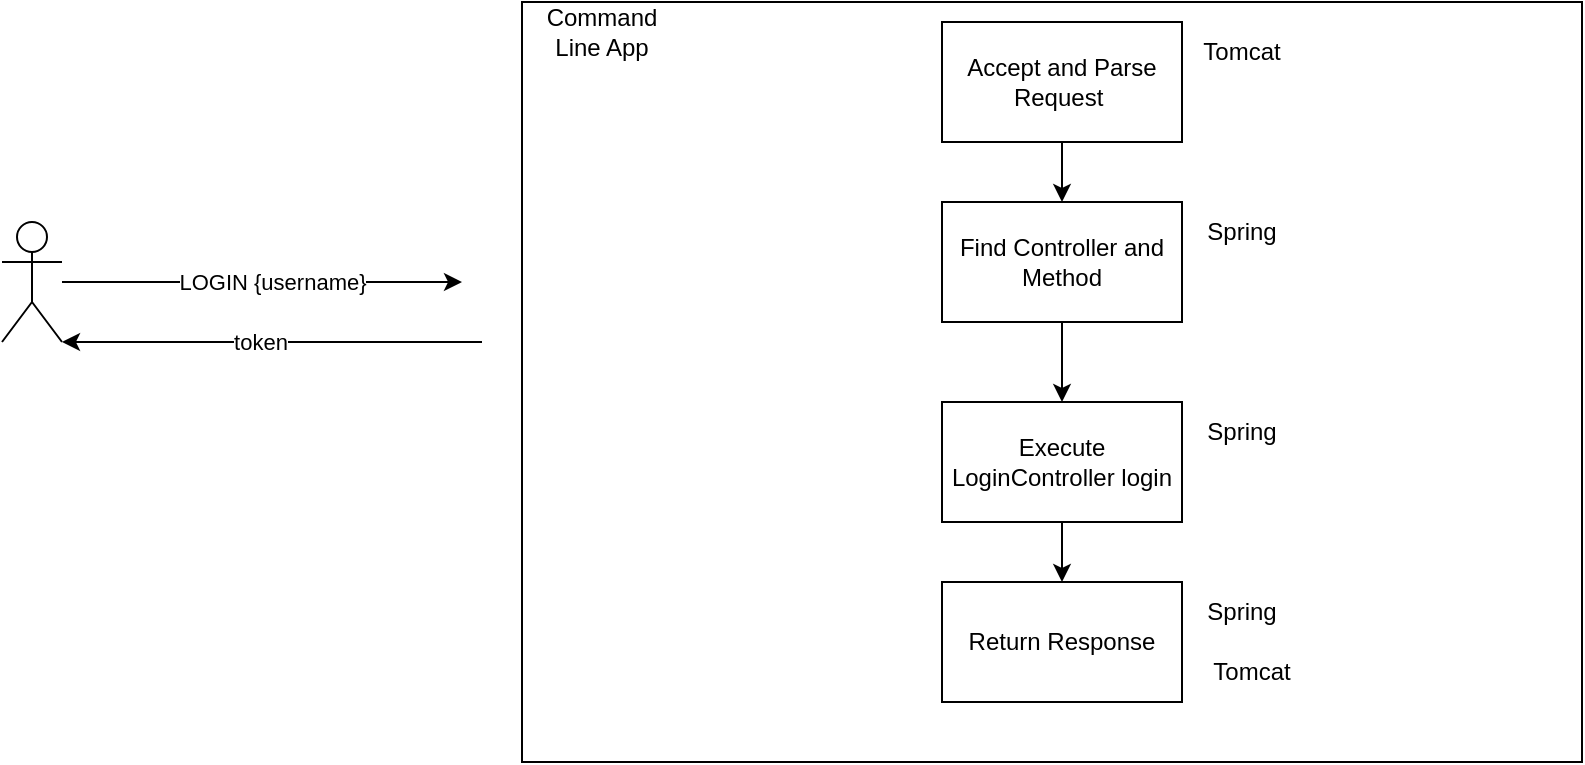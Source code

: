 <mxfile version="22.1.2" type="device" pages="3">
  <diagram id="D9pKYXsdXootxis3OCSn" name="LOGIN">
    <mxGraphModel dx="1037" dy="607" grid="1" gridSize="10" guides="1" tooltips="1" connect="1" arrows="1" fold="1" page="1" pageScale="1" pageWidth="850" pageHeight="1100" math="0" shadow="0">
      <root>
        <mxCell id="0" />
        <mxCell id="1" parent="0" />
        <mxCell id="qcwzpQo-Z2zc4Y737Qv8-1" value="" style="shape=umlActor;verticalLabelPosition=bottom;verticalAlign=top;html=1;outlineConnect=0;" parent="1" vertex="1">
          <mxGeometry x="20" y="310" width="30" height="60" as="geometry" />
        </mxCell>
        <mxCell id="qcwzpQo-Z2zc4Y737Qv8-2" style="edgeStyle=orthogonalEdgeStyle;rounded=0;orthogonalLoop=1;jettySize=auto;html=1;" parent="1" target="qcwzpQo-Z2zc4Y737Qv8-1" edge="1">
          <mxGeometry relative="1" as="geometry">
            <mxPoint x="260" y="370" as="sourcePoint" />
            <Array as="points">
              <mxPoint x="110" y="370" />
              <mxPoint x="110" y="370" />
            </Array>
          </mxGeometry>
        </mxCell>
        <mxCell id="qcwzpQo-Z2zc4Y737Qv8-3" value="token" style="edgeLabel;html=1;align=center;verticalAlign=middle;resizable=0;points=[];" parent="qcwzpQo-Z2zc4Y737Qv8-2" vertex="1" connectable="0">
          <mxGeometry x="0.287" y="-2" relative="1" as="geometry">
            <mxPoint x="24" y="2" as="offset" />
          </mxGeometry>
        </mxCell>
        <mxCell id="qcwzpQo-Z2zc4Y737Qv8-4" value="" style="rounded=0;whiteSpace=wrap;html=1;" parent="1" vertex="1">
          <mxGeometry x="280" y="200" width="530" height="380" as="geometry" />
        </mxCell>
        <mxCell id="qcwzpQo-Z2zc4Y737Qv8-5" style="edgeStyle=orthogonalEdgeStyle;rounded=0;orthogonalLoop=1;jettySize=auto;html=1;" parent="1" source="qcwzpQo-Z2zc4Y737Qv8-1" edge="1">
          <mxGeometry relative="1" as="geometry">
            <mxPoint x="250" y="340" as="targetPoint" />
          </mxGeometry>
        </mxCell>
        <mxCell id="qcwzpQo-Z2zc4Y737Qv8-6" value="LOGIN {username}" style="edgeLabel;html=1;align=center;verticalAlign=middle;resizable=0;points=[];" parent="qcwzpQo-Z2zc4Y737Qv8-5" vertex="1" connectable="0">
          <mxGeometry x="-0.33" relative="1" as="geometry">
            <mxPoint x="38" as="offset" />
          </mxGeometry>
        </mxCell>
        <mxCell id="qcwzpQo-Z2zc4Y737Qv8-7" value="Command Line App" style="text;html=1;strokeColor=none;fillColor=none;align=center;verticalAlign=middle;whiteSpace=wrap;rounded=0;" parent="1" vertex="1">
          <mxGeometry x="290" y="200" width="60" height="30" as="geometry" />
        </mxCell>
        <mxCell id="qcwzpQo-Z2zc4Y737Qv8-8" style="edgeStyle=orthogonalEdgeStyle;rounded=0;orthogonalLoop=1;jettySize=auto;html=1;" parent="1" source="qcwzpQo-Z2zc4Y737Qv8-9" target="qcwzpQo-Z2zc4Y737Qv8-11" edge="1">
          <mxGeometry relative="1" as="geometry" />
        </mxCell>
        <mxCell id="qcwzpQo-Z2zc4Y737Qv8-9" value="Accept and Parse&lt;br&gt;Request&amp;nbsp;" style="rounded=0;whiteSpace=wrap;html=1;" parent="1" vertex="1">
          <mxGeometry x="490" y="210" width="120" height="60" as="geometry" />
        </mxCell>
        <mxCell id="qcwzpQo-Z2zc4Y737Qv8-10" style="edgeStyle=orthogonalEdgeStyle;rounded=0;orthogonalLoop=1;jettySize=auto;html=1;" parent="1" source="qcwzpQo-Z2zc4Y737Qv8-11" edge="1">
          <mxGeometry relative="1" as="geometry">
            <mxPoint x="550" y="400" as="targetPoint" />
          </mxGeometry>
        </mxCell>
        <mxCell id="qcwzpQo-Z2zc4Y737Qv8-11" value="Find Controller and Method" style="rounded=0;whiteSpace=wrap;html=1;" parent="1" vertex="1">
          <mxGeometry x="490" y="300" width="120" height="60" as="geometry" />
        </mxCell>
        <mxCell id="qcwzpQo-Z2zc4Y737Qv8-12" style="edgeStyle=orthogonalEdgeStyle;rounded=0;orthogonalLoop=1;jettySize=auto;html=1;" parent="1" source="qcwzpQo-Z2zc4Y737Qv8-13" target="qcwzpQo-Z2zc4Y737Qv8-14" edge="1">
          <mxGeometry relative="1" as="geometry" />
        </mxCell>
        <mxCell id="qcwzpQo-Z2zc4Y737Qv8-13" value="Execute LoginController login" style="rounded=0;whiteSpace=wrap;html=1;" parent="1" vertex="1">
          <mxGeometry x="490" y="400" width="120" height="60" as="geometry" />
        </mxCell>
        <mxCell id="qcwzpQo-Z2zc4Y737Qv8-14" value="Return Response" style="rounded=0;whiteSpace=wrap;html=1;" parent="1" vertex="1">
          <mxGeometry x="490" y="490" width="120" height="60" as="geometry" />
        </mxCell>
        <mxCell id="qcwzpQo-Z2zc4Y737Qv8-19" value="Tomcat" style="text;html=1;strokeColor=none;fillColor=none;align=center;verticalAlign=middle;whiteSpace=wrap;rounded=0;" parent="1" vertex="1">
          <mxGeometry x="610" y="210" width="60" height="30" as="geometry" />
        </mxCell>
        <mxCell id="qcwzpQo-Z2zc4Y737Qv8-20" value="Spring" style="text;html=1;strokeColor=none;fillColor=none;align=center;verticalAlign=middle;whiteSpace=wrap;rounded=0;" parent="1" vertex="1">
          <mxGeometry x="610" y="300" width="60" height="30" as="geometry" />
        </mxCell>
        <mxCell id="qcwzpQo-Z2zc4Y737Qv8-23" value="Spring" style="text;html=1;strokeColor=none;fillColor=none;align=center;verticalAlign=middle;whiteSpace=wrap;rounded=0;" parent="1" vertex="1">
          <mxGeometry x="610" y="400" width="60" height="30" as="geometry" />
        </mxCell>
        <mxCell id="qcwzpQo-Z2zc4Y737Qv8-24" value="Spring" style="text;html=1;strokeColor=none;fillColor=none;align=center;verticalAlign=middle;whiteSpace=wrap;rounded=0;" parent="1" vertex="1">
          <mxGeometry x="610" y="490" width="60" height="30" as="geometry" />
        </mxCell>
        <mxCell id="qcwzpQo-Z2zc4Y737Qv8-25" value="Tomcat" style="text;html=1;strokeColor=none;fillColor=none;align=center;verticalAlign=middle;whiteSpace=wrap;rounded=0;" parent="1" vertex="1">
          <mxGeometry x="615" y="520" width="60" height="30" as="geometry" />
        </mxCell>
      </root>
    </mxGraphModel>
  </diagram>
  <diagram name="GET" id="ITtX9Lq0n4qZrEiSBLN5">
    <mxGraphModel dx="1037" dy="607" grid="1" gridSize="10" guides="1" tooltips="1" connect="1" arrows="1" fold="1" page="1" pageScale="1" pageWidth="850" pageHeight="1100" math="0" shadow="0">
      <root>
        <mxCell id="0" />
        <mxCell id="1" parent="0" />
        <mxCell id="Frl6VIrPkojD6sAPo8_c-2" value="" style="shape=umlActor;verticalLabelPosition=bottom;verticalAlign=top;html=1;outlineConnect=0;" parent="1" vertex="1">
          <mxGeometry x="20" y="310" width="30" height="60" as="geometry" />
        </mxCell>
        <mxCell id="Frl6VIrPkojD6sAPo8_c-8" style="edgeStyle=orthogonalEdgeStyle;rounded=0;orthogonalLoop=1;jettySize=auto;html=1;" parent="1" target="Frl6VIrPkojD6sAPo8_c-2" edge="1">
          <mxGeometry relative="1" as="geometry">
            <mxPoint x="260" y="370" as="sourcePoint" />
            <Array as="points">
              <mxPoint x="110" y="370" />
              <mxPoint x="110" y="370" />
            </Array>
          </mxGeometry>
        </mxCell>
        <mxCell id="Frl6VIrPkojD6sAPo8_c-9" value="[product1, product2, product3]" style="edgeLabel;html=1;align=center;verticalAlign=middle;resizable=0;points=[];" parent="Frl6VIrPkojD6sAPo8_c-8" vertex="1" connectable="0">
          <mxGeometry x="0.287" y="-2" relative="1" as="geometry">
            <mxPoint x="24" y="2" as="offset" />
          </mxGeometry>
        </mxCell>
        <mxCell id="Frl6VIrPkojD6sAPo8_c-5" value="" style="rounded=0;whiteSpace=wrap;html=1;" parent="1" vertex="1">
          <mxGeometry x="280" y="200" width="530" height="470" as="geometry" />
        </mxCell>
        <mxCell id="Frl6VIrPkojD6sAPo8_c-6" style="edgeStyle=orthogonalEdgeStyle;rounded=0;orthogonalLoop=1;jettySize=auto;html=1;" parent="1" source="Frl6VIrPkojD6sAPo8_c-2" edge="1">
          <mxGeometry relative="1" as="geometry">
            <mxPoint x="250" y="340" as="targetPoint" />
          </mxGeometry>
        </mxCell>
        <mxCell id="Frl6VIrPkojD6sAPo8_c-7" value="GET /products +token" style="edgeLabel;html=1;align=center;verticalAlign=middle;resizable=0;points=[];" parent="Frl6VIrPkojD6sAPo8_c-6" vertex="1" connectable="0">
          <mxGeometry x="-0.33" relative="1" as="geometry">
            <mxPoint x="38" as="offset" />
          </mxGeometry>
        </mxCell>
        <mxCell id="Frl6VIrPkojD6sAPo8_c-10" value="Command Line App" style="text;html=1;strokeColor=none;fillColor=none;align=center;verticalAlign=middle;whiteSpace=wrap;rounded=0;" parent="1" vertex="1">
          <mxGeometry x="290" y="200" width="60" height="30" as="geometry" />
        </mxCell>
        <mxCell id="Frl6VIrPkojD6sAPo8_c-14" style="edgeStyle=orthogonalEdgeStyle;rounded=0;orthogonalLoop=1;jettySize=auto;html=1;" parent="1" source="Frl6VIrPkojD6sAPo8_c-11" target="Frl6VIrPkojD6sAPo8_c-13" edge="1">
          <mxGeometry relative="1" as="geometry" />
        </mxCell>
        <mxCell id="Frl6VIrPkojD6sAPo8_c-11" value="Accept and Parse&lt;br&gt;Request&amp;nbsp;" style="rounded=0;whiteSpace=wrap;html=1;" parent="1" vertex="1">
          <mxGeometry x="490" y="210" width="120" height="60" as="geometry" />
        </mxCell>
        <mxCell id="Frl6VIrPkojD6sAPo8_c-22" style="edgeStyle=orthogonalEdgeStyle;rounded=0;orthogonalLoop=1;jettySize=auto;html=1;" parent="1" source="Frl6VIrPkojD6sAPo8_c-13" target="Frl6VIrPkojD6sAPo8_c-21" edge="1">
          <mxGeometry relative="1" as="geometry" />
        </mxCell>
        <mxCell id="Frl6VIrPkojD6sAPo8_c-13" value="Find Controller and Method" style="rounded=0;whiteSpace=wrap;html=1;" parent="1" vertex="1">
          <mxGeometry x="490" y="300" width="120" height="60" as="geometry" />
        </mxCell>
        <mxCell id="Frl6VIrPkojD6sAPo8_c-18" style="edgeStyle=orthogonalEdgeStyle;rounded=0;orthogonalLoop=1;jettySize=auto;html=1;" parent="1" source="Frl6VIrPkojD6sAPo8_c-15" target="Frl6VIrPkojD6sAPo8_c-17" edge="1">
          <mxGeometry relative="1" as="geometry" />
        </mxCell>
        <mxCell id="Frl6VIrPkojD6sAPo8_c-15" value="Execute ProductController get" style="rounded=0;whiteSpace=wrap;html=1;" parent="1" vertex="1">
          <mxGeometry x="490" y="490" width="120" height="60" as="geometry" />
        </mxCell>
        <mxCell id="Frl6VIrPkojD6sAPo8_c-17" value="Return Response" style="rounded=0;whiteSpace=wrap;html=1;" parent="1" vertex="1">
          <mxGeometry x="490" y="580" width="120" height="60" as="geometry" />
        </mxCell>
        <mxCell id="Frl6VIrPkojD6sAPo8_c-24" style="edgeStyle=orthogonalEdgeStyle;rounded=0;orthogonalLoop=1;jettySize=auto;html=1;entryX=0.5;entryY=0;entryDx=0;entryDy=0;" parent="1" source="Frl6VIrPkojD6sAPo8_c-21" edge="1">
          <mxGeometry relative="1" as="geometry">
            <mxPoint x="550" y="490" as="targetPoint" />
          </mxGeometry>
        </mxCell>
        <mxCell id="Frl6VIrPkojD6sAPo8_c-21" value="AuthenticationFilter&lt;br&gt;(ProductController)" style="rounded=0;whiteSpace=wrap;html=1;fillColor=#fff2cc;strokeColor=#d6b656;" parent="1" vertex="1">
          <mxGeometry x="490" y="400" width="120" height="60" as="geometry" />
        </mxCell>
        <mxCell id="Frl6VIrPkojD6sAPo8_c-26" value="Tomcat" style="text;html=1;strokeColor=none;fillColor=none;align=center;verticalAlign=middle;whiteSpace=wrap;rounded=0;" parent="1" vertex="1">
          <mxGeometry x="610" y="210" width="60" height="30" as="geometry" />
        </mxCell>
        <mxCell id="Frl6VIrPkojD6sAPo8_c-27" value="Spring" style="text;html=1;strokeColor=none;fillColor=none;align=center;verticalAlign=middle;whiteSpace=wrap;rounded=0;" parent="1" vertex="1">
          <mxGeometry x="610" y="300" width="60" height="30" as="geometry" />
        </mxCell>
        <mxCell id="Frl6VIrPkojD6sAPo8_c-28" value="Spring (Security)" style="text;html=1;strokeColor=none;fillColor=none;align=center;verticalAlign=middle;whiteSpace=wrap;rounded=0;" parent="1" vertex="1">
          <mxGeometry x="610" y="400" width="60" height="30" as="geometry" />
        </mxCell>
        <mxCell id="Frl6VIrPkojD6sAPo8_c-30" value="Spring" style="text;html=1;strokeColor=none;fillColor=none;align=center;verticalAlign=middle;whiteSpace=wrap;rounded=0;" parent="1" vertex="1">
          <mxGeometry x="610" y="490" width="60" height="30" as="geometry" />
        </mxCell>
        <mxCell id="Frl6VIrPkojD6sAPo8_c-31" value="Spring" style="text;html=1;strokeColor=none;fillColor=none;align=center;verticalAlign=middle;whiteSpace=wrap;rounded=0;" parent="1" vertex="1">
          <mxGeometry x="610" y="580" width="60" height="30" as="geometry" />
        </mxCell>
        <mxCell id="Frl6VIrPkojD6sAPo8_c-32" value="Tomcat" style="text;html=1;strokeColor=none;fillColor=none;align=center;verticalAlign=middle;whiteSpace=wrap;rounded=0;" parent="1" vertex="1">
          <mxGeometry x="615" y="610" width="60" height="30" as="geometry" />
        </mxCell>
      </root>
    </mxGraphModel>
  </diagram>
  <diagram name="DELETE" id="A_He8jxKvr0id9kLcVxx">
    <mxGraphModel dx="1037" dy="607" grid="1" gridSize="10" guides="1" tooltips="1" connect="1" arrows="1" fold="1" page="1" pageScale="1" pageWidth="850" pageHeight="1100" math="0" shadow="0">
      <root>
        <mxCell id="8H6BWQXccAmF-pdrM8T0-0" />
        <mxCell id="8H6BWQXccAmF-pdrM8T0-1" parent="8H6BWQXccAmF-pdrM8T0-0" />
        <mxCell id="8H6BWQXccAmF-pdrM8T0-2" value="" style="shape=umlActor;verticalLabelPosition=bottom;verticalAlign=top;html=1;outlineConnect=0;" parent="8H6BWQXccAmF-pdrM8T0-1" vertex="1">
          <mxGeometry x="20" y="310" width="30" height="60" as="geometry" />
        </mxCell>
        <mxCell id="8H6BWQXccAmF-pdrM8T0-3" style="edgeStyle=orthogonalEdgeStyle;rounded=0;orthogonalLoop=1;jettySize=auto;html=1;" parent="8H6BWQXccAmF-pdrM8T0-1" target="8H6BWQXccAmF-pdrM8T0-2" edge="1">
          <mxGeometry relative="1" as="geometry">
            <mxPoint x="260" y="370" as="sourcePoint" />
            <Array as="points">
              <mxPoint x="110" y="370" />
              <mxPoint x="110" y="370" />
            </Array>
          </mxGeometry>
        </mxCell>
        <mxCell id="8H6BWQXccAmF-pdrM8T0-4" value="[product2, product3]" style="edgeLabel;html=1;align=center;verticalAlign=middle;resizable=0;points=[];" parent="8H6BWQXccAmF-pdrM8T0-3" vertex="1" connectable="0">
          <mxGeometry x="0.287" y="-2" relative="1" as="geometry">
            <mxPoint x="24" y="2" as="offset" />
          </mxGeometry>
        </mxCell>
        <mxCell id="8H6BWQXccAmF-pdrM8T0-5" value="" style="rounded=0;whiteSpace=wrap;html=1;" parent="8H6BWQXccAmF-pdrM8T0-1" vertex="1">
          <mxGeometry x="280" y="200" width="530" height="540" as="geometry" />
        </mxCell>
        <mxCell id="8H6BWQXccAmF-pdrM8T0-6" style="edgeStyle=orthogonalEdgeStyle;rounded=0;orthogonalLoop=1;jettySize=auto;html=1;" parent="8H6BWQXccAmF-pdrM8T0-1" source="8H6BWQXccAmF-pdrM8T0-2" edge="1">
          <mxGeometry relative="1" as="geometry">
            <mxPoint x="260" y="340" as="targetPoint" />
          </mxGeometry>
        </mxCell>
        <mxCell id="8H6BWQXccAmF-pdrM8T0-7" value="DELETE /products/product1 +token" style="edgeLabel;html=1;align=center;verticalAlign=middle;resizable=0;points=[];" parent="8H6BWQXccAmF-pdrM8T0-6" vertex="1" connectable="0">
          <mxGeometry x="-0.33" relative="1" as="geometry">
            <mxPoint x="38" as="offset" />
          </mxGeometry>
        </mxCell>
        <mxCell id="8H6BWQXccAmF-pdrM8T0-8" value="Command Line App" style="text;html=1;strokeColor=none;fillColor=none;align=center;verticalAlign=middle;whiteSpace=wrap;rounded=0;" parent="8H6BWQXccAmF-pdrM8T0-1" vertex="1">
          <mxGeometry x="290" y="200" width="60" height="30" as="geometry" />
        </mxCell>
        <mxCell id="8H6BWQXccAmF-pdrM8T0-9" style="edgeStyle=orthogonalEdgeStyle;rounded=0;orthogonalLoop=1;jettySize=auto;html=1;" parent="8H6BWQXccAmF-pdrM8T0-1" source="8H6BWQXccAmF-pdrM8T0-10" target="8H6BWQXccAmF-pdrM8T0-12" edge="1">
          <mxGeometry relative="1" as="geometry" />
        </mxCell>
        <mxCell id="8H6BWQXccAmF-pdrM8T0-10" value="Accept and Parse&lt;br&gt;Request&amp;nbsp;" style="rounded=0;whiteSpace=wrap;html=1;" parent="8H6BWQXccAmF-pdrM8T0-1" vertex="1">
          <mxGeometry x="490" y="210" width="120" height="60" as="geometry" />
        </mxCell>
        <mxCell id="8H6BWQXccAmF-pdrM8T0-11" style="edgeStyle=orthogonalEdgeStyle;rounded=0;orthogonalLoop=1;jettySize=auto;html=1;" parent="8H6BWQXccAmF-pdrM8T0-1" source="8H6BWQXccAmF-pdrM8T0-12" target="8H6BWQXccAmF-pdrM8T0-17" edge="1">
          <mxGeometry relative="1" as="geometry" />
        </mxCell>
        <mxCell id="8H6BWQXccAmF-pdrM8T0-12" value="Find Controller and Method" style="rounded=0;whiteSpace=wrap;html=1;" parent="8H6BWQXccAmF-pdrM8T0-1" vertex="1">
          <mxGeometry x="490" y="300" width="120" height="60" as="geometry" />
        </mxCell>
        <mxCell id="8H6BWQXccAmF-pdrM8T0-13" style="edgeStyle=orthogonalEdgeStyle;rounded=0;orthogonalLoop=1;jettySize=auto;html=1;" parent="8H6BWQXccAmF-pdrM8T0-1" source="8H6BWQXccAmF-pdrM8T0-14" target="8H6BWQXccAmF-pdrM8T0-15" edge="1">
          <mxGeometry relative="1" as="geometry" />
        </mxCell>
        <mxCell id="8H6BWQXccAmF-pdrM8T0-14" value="Execute ProductController delete" style="rounded=0;whiteSpace=wrap;html=1;" parent="8H6BWQXccAmF-pdrM8T0-1" vertex="1">
          <mxGeometry x="485" y="580" width="120" height="60" as="geometry" />
        </mxCell>
        <mxCell id="8H6BWQXccAmF-pdrM8T0-15" value="Return Response" style="rounded=0;whiteSpace=wrap;html=1;" parent="8H6BWQXccAmF-pdrM8T0-1" vertex="1">
          <mxGeometry x="485" y="670" width="120" height="60" as="geometry" />
        </mxCell>
        <mxCell id="8H6BWQXccAmF-pdrM8T0-16" style="edgeStyle=orthogonalEdgeStyle;rounded=0;orthogonalLoop=1;jettySize=auto;html=1;entryX=0.5;entryY=0;entryDx=0;entryDy=0;" parent="8H6BWQXccAmF-pdrM8T0-1" source="8H6BWQXccAmF-pdrM8T0-17" target="8H6BWQXccAmF-pdrM8T0-18" edge="1">
          <mxGeometry relative="1" as="geometry" />
        </mxCell>
        <mxCell id="8H6BWQXccAmF-pdrM8T0-17" value="AuthenticationFilter&lt;br&gt;(ProductController)" style="rounded=0;whiteSpace=wrap;html=1;fillColor=#fff2cc;strokeColor=#d6b656;" parent="8H6BWQXccAmF-pdrM8T0-1" vertex="1">
          <mxGeometry x="490" y="400" width="120" height="60" as="geometry" />
        </mxCell>
        <mxCell id="8H6BWQXccAmF-pdrM8T0-18" value="AuthorizationFilter&lt;br&gt;(ProductController Delete Method)" style="rounded=0;whiteSpace=wrap;html=1;fillColor=#ffe6cc;strokeColor=#d79b00;" parent="8H6BWQXccAmF-pdrM8T0-1" vertex="1">
          <mxGeometry x="490" y="490" width="120" height="60" as="geometry" />
        </mxCell>
        <mxCell id="8H6BWQXccAmF-pdrM8T0-19" style="edgeStyle=orthogonalEdgeStyle;rounded=0;orthogonalLoop=1;jettySize=auto;html=1;entryX=0.54;entryY=-0.006;entryDx=0;entryDy=0;entryPerimeter=0;" parent="8H6BWQXccAmF-pdrM8T0-1" source="8H6BWQXccAmF-pdrM8T0-18" target="8H6BWQXccAmF-pdrM8T0-14" edge="1">
          <mxGeometry relative="1" as="geometry" />
        </mxCell>
        <mxCell id="8H6BWQXccAmF-pdrM8T0-20" value="Tomcat" style="text;html=1;strokeColor=none;fillColor=none;align=center;verticalAlign=middle;whiteSpace=wrap;rounded=0;" parent="8H6BWQXccAmF-pdrM8T0-1" vertex="1">
          <mxGeometry x="610" y="210" width="60" height="30" as="geometry" />
        </mxCell>
        <mxCell id="8H6BWQXccAmF-pdrM8T0-21" value="Spring" style="text;html=1;strokeColor=none;fillColor=none;align=center;verticalAlign=middle;whiteSpace=wrap;rounded=0;" parent="8H6BWQXccAmF-pdrM8T0-1" vertex="1">
          <mxGeometry x="610" y="300" width="60" height="30" as="geometry" />
        </mxCell>
        <mxCell id="8H6BWQXccAmF-pdrM8T0-22" value="Spring (Security)" style="text;html=1;strokeColor=none;fillColor=none;align=center;verticalAlign=middle;whiteSpace=wrap;rounded=0;" parent="8H6BWQXccAmF-pdrM8T0-1" vertex="1">
          <mxGeometry x="610" y="400" width="60" height="30" as="geometry" />
        </mxCell>
        <mxCell id="8H6BWQXccAmF-pdrM8T0-23" value="Spring (Security)" style="text;html=1;strokeColor=none;fillColor=none;align=center;verticalAlign=middle;whiteSpace=wrap;rounded=0;" parent="8H6BWQXccAmF-pdrM8T0-1" vertex="1">
          <mxGeometry x="610" y="490" width="60" height="30" as="geometry" />
        </mxCell>
        <mxCell id="8H6BWQXccAmF-pdrM8T0-24" value="Spring" style="text;html=1;strokeColor=none;fillColor=none;align=center;verticalAlign=middle;whiteSpace=wrap;rounded=0;" parent="8H6BWQXccAmF-pdrM8T0-1" vertex="1">
          <mxGeometry x="605" y="580" width="60" height="30" as="geometry" />
        </mxCell>
        <mxCell id="8H6BWQXccAmF-pdrM8T0-25" value="Spring" style="text;html=1;strokeColor=none;fillColor=none;align=center;verticalAlign=middle;whiteSpace=wrap;rounded=0;" parent="8H6BWQXccAmF-pdrM8T0-1" vertex="1">
          <mxGeometry x="605" y="670" width="60" height="30" as="geometry" />
        </mxCell>
        <mxCell id="8H6BWQXccAmF-pdrM8T0-26" value="Tomcat" style="text;html=1;strokeColor=none;fillColor=none;align=center;verticalAlign=middle;whiteSpace=wrap;rounded=0;" parent="8H6BWQXccAmF-pdrM8T0-1" vertex="1">
          <mxGeometry x="610" y="700" width="60" height="30" as="geometry" />
        </mxCell>
      </root>
    </mxGraphModel>
  </diagram>
</mxfile>
